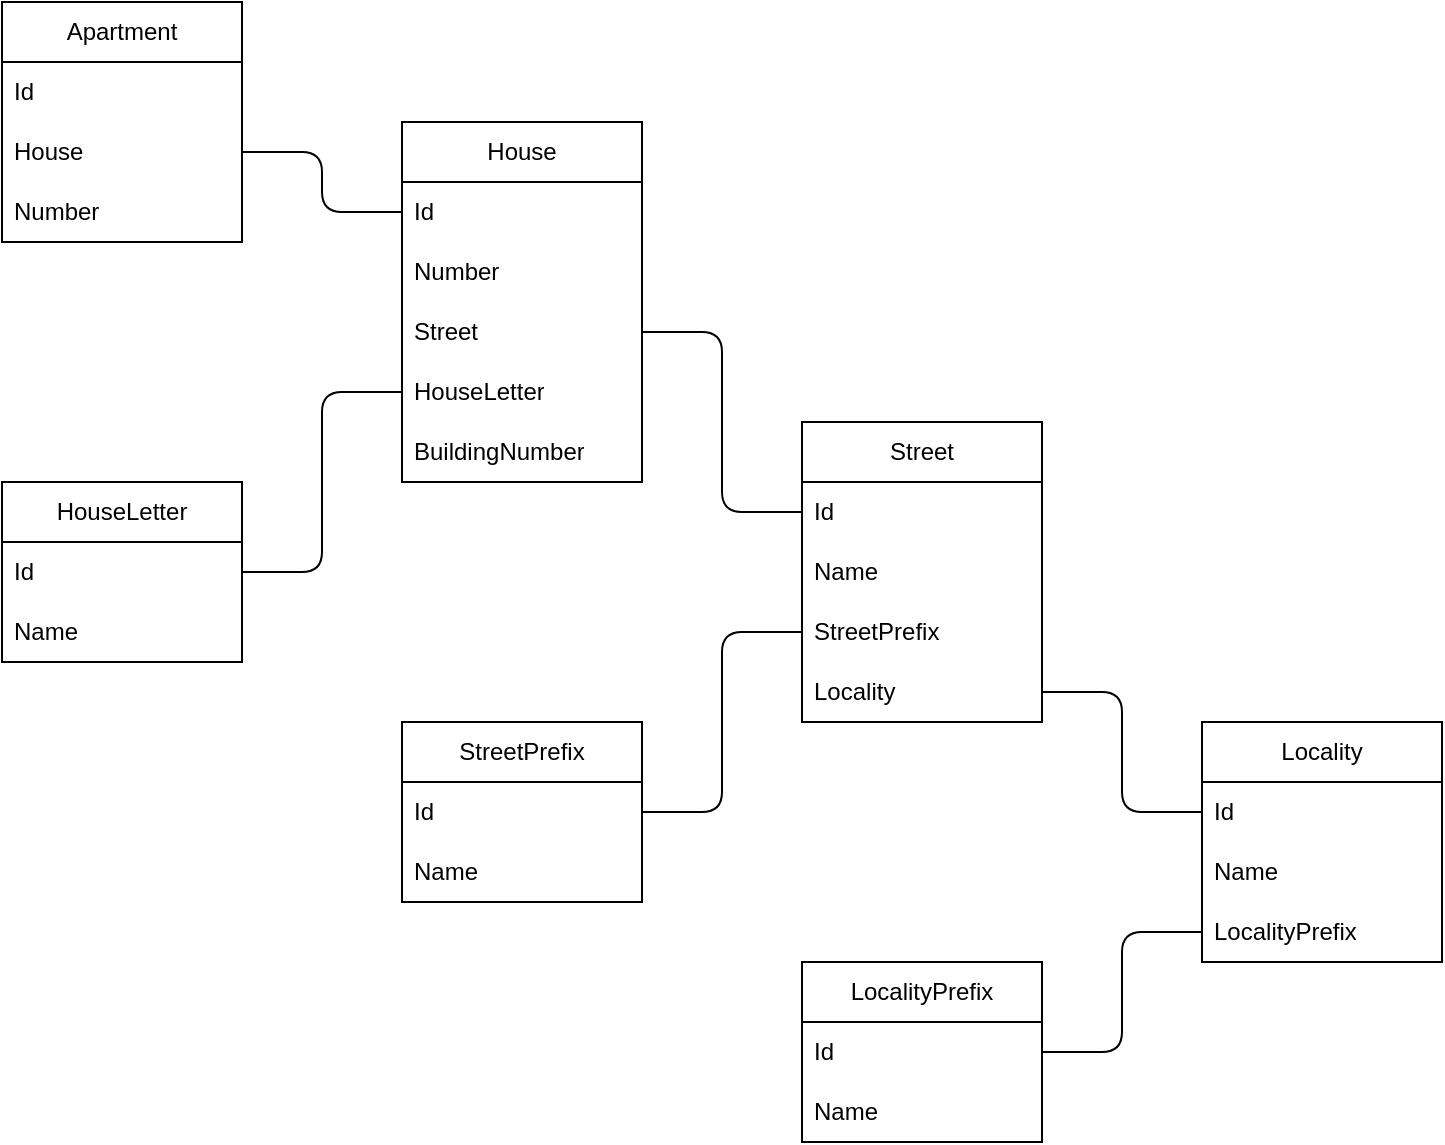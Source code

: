 <mxfile version="20.8.16" type="device" pages="3"><diagram name="ERD" id="qRUqcPcQ2TR_suuxy462"><mxGraphModel dx="1195" dy="697" grid="1" gridSize="10" guides="1" tooltips="1" connect="1" arrows="1" fold="1" page="1" pageScale="1" pageWidth="827" pageHeight="1169" math="0" shadow="0"><root><mxCell id="0"/><mxCell id="1" parent="0"/><mxCell id="1gu8ZjrKG-6MHduIQxXW-1" value="LocalityPrefix" style="swimlane;fontStyle=0;childLayout=stackLayout;horizontal=1;startSize=30;horizontalStack=0;resizeParent=1;resizeParentMax=0;resizeLast=0;collapsible=1;marginBottom=0;whiteSpace=wrap;html=1;" parent="1" vertex="1"><mxGeometry x="440" y="720" width="120" height="90" as="geometry"/></mxCell><mxCell id="1gu8ZjrKG-6MHduIQxXW-2" value="Id" style="text;strokeColor=none;fillColor=none;align=left;verticalAlign=middle;spacingLeft=4;spacingRight=4;overflow=hidden;points=[[0,0.5],[1,0.5]];portConstraint=eastwest;rotatable=0;whiteSpace=wrap;html=1;" parent="1gu8ZjrKG-6MHduIQxXW-1" vertex="1"><mxGeometry y="30" width="120" height="30" as="geometry"/></mxCell><mxCell id="1gu8ZjrKG-6MHduIQxXW-3" value="Name" style="text;strokeColor=none;fillColor=none;align=left;verticalAlign=middle;spacingLeft=4;spacingRight=4;overflow=hidden;points=[[0,0.5],[1,0.5]];portConstraint=eastwest;rotatable=0;whiteSpace=wrap;html=1;" parent="1gu8ZjrKG-6MHduIQxXW-1" vertex="1"><mxGeometry y="60" width="120" height="30" as="geometry"/></mxCell><mxCell id="1gu8ZjrKG-6MHduIQxXW-5" value="Locality" style="swimlane;fontStyle=0;childLayout=stackLayout;horizontal=1;startSize=30;horizontalStack=0;resizeParent=1;resizeParentMax=0;resizeLast=0;collapsible=1;marginBottom=0;whiteSpace=wrap;html=1;" parent="1" vertex="1"><mxGeometry x="640" y="600" width="120" height="120" as="geometry"/></mxCell><mxCell id="1gu8ZjrKG-6MHduIQxXW-6" value="Id" style="text;strokeColor=none;fillColor=none;align=left;verticalAlign=middle;spacingLeft=4;spacingRight=4;overflow=hidden;points=[[0,0.5],[1,0.5]];portConstraint=eastwest;rotatable=0;whiteSpace=wrap;html=1;" parent="1gu8ZjrKG-6MHduIQxXW-5" vertex="1"><mxGeometry y="30" width="120" height="30" as="geometry"/></mxCell><mxCell id="1gu8ZjrKG-6MHduIQxXW-7" value="Name" style="text;strokeColor=none;fillColor=none;align=left;verticalAlign=middle;spacingLeft=4;spacingRight=4;overflow=hidden;points=[[0,0.5],[1,0.5]];portConstraint=eastwest;rotatable=0;whiteSpace=wrap;html=1;" parent="1gu8ZjrKG-6MHduIQxXW-5" vertex="1"><mxGeometry y="60" width="120" height="30" as="geometry"/></mxCell><mxCell id="1gu8ZjrKG-6MHduIQxXW-8" value="LocalityPrefix" style="text;strokeColor=none;fillColor=none;align=left;verticalAlign=middle;spacingLeft=4;spacingRight=4;overflow=hidden;points=[[0,0.5],[1,0.5]];portConstraint=eastwest;rotatable=0;whiteSpace=wrap;html=1;" parent="1gu8ZjrKG-6MHduIQxXW-5" vertex="1"><mxGeometry y="90" width="120" height="30" as="geometry"/></mxCell><mxCell id="1gu8ZjrKG-6MHduIQxXW-9" value="StreetPrefix" style="swimlane;fontStyle=0;childLayout=stackLayout;horizontal=1;startSize=30;horizontalStack=0;resizeParent=1;resizeParentMax=0;resizeLast=0;collapsible=1;marginBottom=0;whiteSpace=wrap;html=1;" parent="1" vertex="1"><mxGeometry x="240" y="600" width="120" height="90" as="geometry"/></mxCell><mxCell id="1gu8ZjrKG-6MHduIQxXW-10" value="Id" style="text;strokeColor=none;fillColor=none;align=left;verticalAlign=middle;spacingLeft=4;spacingRight=4;overflow=hidden;points=[[0,0.5],[1,0.5]];portConstraint=eastwest;rotatable=0;whiteSpace=wrap;html=1;" parent="1gu8ZjrKG-6MHduIQxXW-9" vertex="1"><mxGeometry y="30" width="120" height="30" as="geometry"/></mxCell><mxCell id="1gu8ZjrKG-6MHduIQxXW-11" value="Name" style="text;strokeColor=none;fillColor=none;align=left;verticalAlign=middle;spacingLeft=4;spacingRight=4;overflow=hidden;points=[[0,0.5],[1,0.5]];portConstraint=eastwest;rotatable=0;whiteSpace=wrap;html=1;" parent="1gu8ZjrKG-6MHduIQxXW-9" vertex="1"><mxGeometry y="60" width="120" height="30" as="geometry"/></mxCell><mxCell id="1gu8ZjrKG-6MHduIQxXW-12" value="Street" style="swimlane;fontStyle=0;childLayout=stackLayout;horizontal=1;startSize=30;horizontalStack=0;resizeParent=1;resizeParentMax=0;resizeLast=0;collapsible=1;marginBottom=0;whiteSpace=wrap;html=1;" parent="1" vertex="1"><mxGeometry x="440" y="450" width="120" height="150" as="geometry"/></mxCell><mxCell id="1gu8ZjrKG-6MHduIQxXW-13" value="Id" style="text;strokeColor=none;fillColor=none;align=left;verticalAlign=middle;spacingLeft=4;spacingRight=4;overflow=hidden;points=[[0,0.5],[1,0.5]];portConstraint=eastwest;rotatable=0;whiteSpace=wrap;html=1;" parent="1gu8ZjrKG-6MHduIQxXW-12" vertex="1"><mxGeometry y="30" width="120" height="30" as="geometry"/></mxCell><mxCell id="1gu8ZjrKG-6MHduIQxXW-14" value="Name" style="text;strokeColor=none;fillColor=none;align=left;verticalAlign=middle;spacingLeft=4;spacingRight=4;overflow=hidden;points=[[0,0.5],[1,0.5]];portConstraint=eastwest;rotatable=0;whiteSpace=wrap;html=1;" parent="1gu8ZjrKG-6MHduIQxXW-12" vertex="1"><mxGeometry y="60" width="120" height="30" as="geometry"/></mxCell><mxCell id="1gu8ZjrKG-6MHduIQxXW-15" value="StreetPrefix" style="text;strokeColor=none;fillColor=none;align=left;verticalAlign=middle;spacingLeft=4;spacingRight=4;overflow=hidden;points=[[0,0.5],[1,0.5]];portConstraint=eastwest;rotatable=0;whiteSpace=wrap;html=1;" parent="1gu8ZjrKG-6MHduIQxXW-12" vertex="1"><mxGeometry y="90" width="120" height="30" as="geometry"/></mxCell><mxCell id="1gu8ZjrKG-6MHduIQxXW-16" value="Locality" style="text;strokeColor=none;fillColor=none;align=left;verticalAlign=middle;spacingLeft=4;spacingRight=4;overflow=hidden;points=[[0,0.5],[1,0.5]];portConstraint=eastwest;rotatable=0;whiteSpace=wrap;html=1;" parent="1gu8ZjrKG-6MHduIQxXW-12" vertex="1"><mxGeometry y="120" width="120" height="30" as="geometry"/></mxCell><mxCell id="1gu8ZjrKG-6MHduIQxXW-18" value="House" style="swimlane;fontStyle=0;childLayout=stackLayout;horizontal=1;startSize=30;horizontalStack=0;resizeParent=1;resizeParentMax=0;resizeLast=0;collapsible=1;marginBottom=0;whiteSpace=wrap;html=1;" parent="1" vertex="1"><mxGeometry x="240" y="300" width="120" height="180" as="geometry"/></mxCell><mxCell id="1gu8ZjrKG-6MHduIQxXW-19" value="Id" style="text;strokeColor=none;fillColor=none;align=left;verticalAlign=middle;spacingLeft=4;spacingRight=4;overflow=hidden;points=[[0,0.5],[1,0.5]];portConstraint=eastwest;rotatable=0;whiteSpace=wrap;html=1;" parent="1gu8ZjrKG-6MHduIQxXW-18" vertex="1"><mxGeometry y="30" width="120" height="30" as="geometry"/></mxCell><mxCell id="APqPY7MI2FMopkgZby3Z-10" value="Number" style="text;strokeColor=none;fillColor=none;align=left;verticalAlign=middle;spacingLeft=4;spacingRight=4;overflow=hidden;points=[[0,0.5],[1,0.5]];portConstraint=eastwest;rotatable=0;whiteSpace=wrap;html=1;" parent="1gu8ZjrKG-6MHduIQxXW-18" vertex="1"><mxGeometry y="60" width="120" height="30" as="geometry"/></mxCell><mxCell id="APqPY7MI2FMopkgZby3Z-5" value="Street" style="text;strokeColor=none;fillColor=none;align=left;verticalAlign=middle;spacingLeft=4;spacingRight=4;overflow=hidden;points=[[0,0.5],[1,0.5]];portConstraint=eastwest;rotatable=0;whiteSpace=wrap;html=1;" parent="1gu8ZjrKG-6MHduIQxXW-18" vertex="1"><mxGeometry y="90" width="120" height="30" as="geometry"/></mxCell><mxCell id="1gu8ZjrKG-6MHduIQxXW-20" value="HouseLetter" style="text;strokeColor=none;fillColor=none;align=left;verticalAlign=middle;spacingLeft=4;spacingRight=4;overflow=hidden;points=[[0,0.5],[1,0.5]];portConstraint=eastwest;rotatable=0;whiteSpace=wrap;html=1;" parent="1gu8ZjrKG-6MHduIQxXW-18" vertex="1"><mxGeometry y="120" width="120" height="30" as="geometry"/></mxCell><mxCell id="1gu8ZjrKG-6MHduIQxXW-21" value="BuildingNumber" style="text;strokeColor=none;fillColor=none;align=left;verticalAlign=middle;spacingLeft=4;spacingRight=4;overflow=hidden;points=[[0,0.5],[1,0.5]];portConstraint=eastwest;rotatable=0;whiteSpace=wrap;html=1;" parent="1gu8ZjrKG-6MHduIQxXW-18" vertex="1"><mxGeometry y="150" width="120" height="30" as="geometry"/></mxCell><mxCell id="1gu8ZjrKG-6MHduIQxXW-22" value="HouseLetter" style="swimlane;fontStyle=0;childLayout=stackLayout;horizontal=1;startSize=30;horizontalStack=0;resizeParent=1;resizeParentMax=0;resizeLast=0;collapsible=1;marginBottom=0;whiteSpace=wrap;html=1;" parent="1" vertex="1"><mxGeometry x="40" y="480" width="120" height="90" as="geometry"/></mxCell><mxCell id="1gu8ZjrKG-6MHduIQxXW-23" value="Id" style="text;strokeColor=none;fillColor=none;align=left;verticalAlign=middle;spacingLeft=4;spacingRight=4;overflow=hidden;points=[[0,0.5],[1,0.5]];portConstraint=eastwest;rotatable=0;whiteSpace=wrap;html=1;" parent="1gu8ZjrKG-6MHduIQxXW-22" vertex="1"><mxGeometry y="30" width="120" height="30" as="geometry"/></mxCell><mxCell id="1gu8ZjrKG-6MHduIQxXW-24" value="Name" style="text;strokeColor=none;fillColor=none;align=left;verticalAlign=middle;spacingLeft=4;spacingRight=4;overflow=hidden;points=[[0,0.5],[1,0.5]];portConstraint=eastwest;rotatable=0;whiteSpace=wrap;html=1;" parent="1gu8ZjrKG-6MHduIQxXW-22" vertex="1"><mxGeometry y="60" width="120" height="30" as="geometry"/></mxCell><mxCell id="1gu8ZjrKG-6MHduIQxXW-30" value="Apartment" style="swimlane;fontStyle=0;childLayout=stackLayout;horizontal=1;startSize=30;horizontalStack=0;resizeParent=1;resizeParentMax=0;resizeLast=0;collapsible=1;marginBottom=0;whiteSpace=wrap;html=1;" parent="1" vertex="1"><mxGeometry x="40" y="240" width="120" height="120" as="geometry"/></mxCell><mxCell id="1gu8ZjrKG-6MHduIQxXW-31" value="Id" style="text;strokeColor=none;fillColor=none;align=left;verticalAlign=middle;spacingLeft=4;spacingRight=4;overflow=hidden;points=[[0,0.5],[1,0.5]];portConstraint=eastwest;rotatable=0;whiteSpace=wrap;html=1;" parent="1gu8ZjrKG-6MHduIQxXW-30" vertex="1"><mxGeometry y="30" width="120" height="30" as="geometry"/></mxCell><mxCell id="APqPY7MI2FMopkgZby3Z-7" value="House" style="text;strokeColor=none;fillColor=none;align=left;verticalAlign=middle;spacingLeft=4;spacingRight=4;overflow=hidden;points=[[0,0.5],[1,0.5]];portConstraint=eastwest;rotatable=0;whiteSpace=wrap;html=1;" parent="1gu8ZjrKG-6MHduIQxXW-30" vertex="1"><mxGeometry y="60" width="120" height="30" as="geometry"/></mxCell><mxCell id="1gu8ZjrKG-6MHduIQxXW-32" value="Number" style="text;strokeColor=none;fillColor=none;align=left;verticalAlign=middle;spacingLeft=4;spacingRight=4;overflow=hidden;points=[[0,0.5],[1,0.5]];portConstraint=eastwest;rotatable=0;whiteSpace=wrap;html=1;" parent="1gu8ZjrKG-6MHduIQxXW-30" vertex="1"><mxGeometry y="90" width="120" height="30" as="geometry"/></mxCell><mxCell id="APqPY7MI2FMopkgZby3Z-2" style="edgeStyle=orthogonalEdgeStyle;orthogonalLoop=1;jettySize=auto;html=1;entryX=1;entryY=0.5;entryDx=0;entryDy=0;endArrow=none;endFill=0;rounded=1;" parent="1" source="1gu8ZjrKG-6MHduIQxXW-8" target="1gu8ZjrKG-6MHduIQxXW-2" edge="1"><mxGeometry relative="1" as="geometry"/></mxCell><mxCell id="APqPY7MI2FMopkgZby3Z-3" style="edgeStyle=orthogonalEdgeStyle;orthogonalLoop=1;jettySize=auto;html=1;entryX=0;entryY=0.5;entryDx=0;entryDy=0;endArrow=none;endFill=0;rounded=1;" parent="1" source="1gu8ZjrKG-6MHduIQxXW-16" target="1gu8ZjrKG-6MHduIQxXW-6" edge="1"><mxGeometry relative="1" as="geometry"/></mxCell><mxCell id="APqPY7MI2FMopkgZby3Z-4" style="edgeStyle=orthogonalEdgeStyle;orthogonalLoop=1;jettySize=auto;html=1;endArrow=none;endFill=0;rounded=1;" parent="1" source="1gu8ZjrKG-6MHduIQxXW-15" target="1gu8ZjrKG-6MHduIQxXW-10" edge="1"><mxGeometry relative="1" as="geometry"/></mxCell><mxCell id="APqPY7MI2FMopkgZby3Z-6" style="edgeStyle=orthogonalEdgeStyle;orthogonalLoop=1;jettySize=auto;html=1;endArrow=none;endFill=0;rounded=1;" parent="1" source="APqPY7MI2FMopkgZby3Z-5" target="1gu8ZjrKG-6MHduIQxXW-13" edge="1"><mxGeometry relative="1" as="geometry"/></mxCell><mxCell id="APqPY7MI2FMopkgZby3Z-8" style="edgeStyle=orthogonalEdgeStyle;orthogonalLoop=1;jettySize=auto;html=1;endArrow=none;endFill=0;rounded=1;" parent="1" source="APqPY7MI2FMopkgZby3Z-7" target="1gu8ZjrKG-6MHduIQxXW-19" edge="1"><mxGeometry relative="1" as="geometry"/></mxCell><mxCell id="APqPY7MI2FMopkgZby3Z-9" style="edgeStyle=orthogonalEdgeStyle;orthogonalLoop=1;jettySize=auto;html=1;endArrow=none;endFill=0;rounded=1;" parent="1" source="1gu8ZjrKG-6MHduIQxXW-20" target="1gu8ZjrKG-6MHduIQxXW-23" edge="1"><mxGeometry relative="1" as="geometry"/></mxCell></root></mxGraphModel></diagram><diagram id="ORE6yHITvEHaLVGlrLYF" name="SimpleERD"><mxGraphModel dx="1195" dy="697" grid="1" gridSize="10" guides="1" tooltips="1" connect="1" arrows="1" fold="1" page="1" pageScale="1" pageWidth="827" pageHeight="1169" math="0" shadow="0"><root><mxCell id="0"/><mxCell id="1" parent="0"/><mxCell id="LGaFjeYz91fj7Wv4qNQg-1" value="Addresses" style="swimlane;fontStyle=0;childLayout=stackLayout;horizontal=1;startSize=30;horizontalStack=0;resizeParent=1;resizeParentMax=0;resizeLast=0;collapsible=1;marginBottom=0;whiteSpace=wrap;html=1;" vertex="1" parent="1"><mxGeometry x="370" y="400" width="140" height="120" as="geometry"/></mxCell><mxCell id="LGaFjeYz91fj7Wv4qNQg-2" value="Id" style="text;strokeColor=none;fillColor=none;align=left;verticalAlign=middle;spacingLeft=4;spacingRight=4;overflow=hidden;points=[[0,0.5],[1,0.5]];portConstraint=eastwest;rotatable=0;whiteSpace=wrap;html=1;" vertex="1" parent="LGaFjeYz91fj7Wv4qNQg-1"><mxGeometry y="30" width="140" height="30" as="geometry"/></mxCell><mxCell id="LGaFjeYz91fj7Wv4qNQg-3" value="Item 2" style="text;strokeColor=none;fillColor=none;align=left;verticalAlign=middle;spacingLeft=4;spacingRight=4;overflow=hidden;points=[[0,0.5],[1,0.5]];portConstraint=eastwest;rotatable=0;whiteSpace=wrap;html=1;" vertex="1" parent="LGaFjeYz91fj7Wv4qNQg-1"><mxGeometry y="60" width="140" height="30" as="geometry"/></mxCell><mxCell id="LGaFjeYz91fj7Wv4qNQg-4" value="Item 3" style="text;strokeColor=none;fillColor=none;align=left;verticalAlign=middle;spacingLeft=4;spacingRight=4;overflow=hidden;points=[[0,0.5],[1,0.5]];portConstraint=eastwest;rotatable=0;whiteSpace=wrap;html=1;" vertex="1" parent="LGaFjeYz91fj7Wv4qNQg-1"><mxGeometry y="90" width="140" height="30" as="geometry"/></mxCell></root></mxGraphModel></diagram><diagram id="7M5_eXTjclRcE2baPV6p" name="Страница 3"><mxGraphModel dx="1434" dy="836" grid="1" gridSize="10" guides="1" tooltips="1" connect="1" arrows="1" fold="1" page="1" pageScale="1" pageWidth="827" pageHeight="1169" math="0" shadow="0"><root><mxCell id="0"/><mxCell id="1" parent="0"/></root></mxGraphModel></diagram></mxfile>